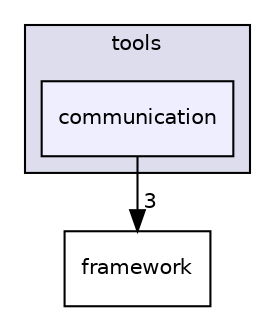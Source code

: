 digraph "source/dnt/tools/communication" {
  compound=true
  node [ fontsize="10", fontname="Helvetica"];
  edge [ labelfontsize="10", labelfontname="Helvetica"];
  subgraph clusterdir_5d0042f909018ce5a6e6ef6ccdf4504c {
    graph [ bgcolor="#ddddee", pencolor="black", label="tools" fontname="Helvetica", fontsize="10", URL="dir_5d0042f909018ce5a6e6ef6ccdf4504c.html"]
  dir_3c7ee1d2c4b511465b27e22cb1397657 [shape=box, label="communication", style="filled", fillcolor="#eeeeff", pencolor="black", URL="dir_3c7ee1d2c4b511465b27e22cb1397657.html"];
  }
  dir_d108a8a52eeac75b0e597769f03f48e5 [shape=box label="framework" URL="dir_d108a8a52eeac75b0e597769f03f48e5.html"];
  dir_3c7ee1d2c4b511465b27e22cb1397657->dir_d108a8a52eeac75b0e597769f03f48e5 [headlabel="3", labeldistance=1.5 headhref="dir_000038_000003.html"];
}
